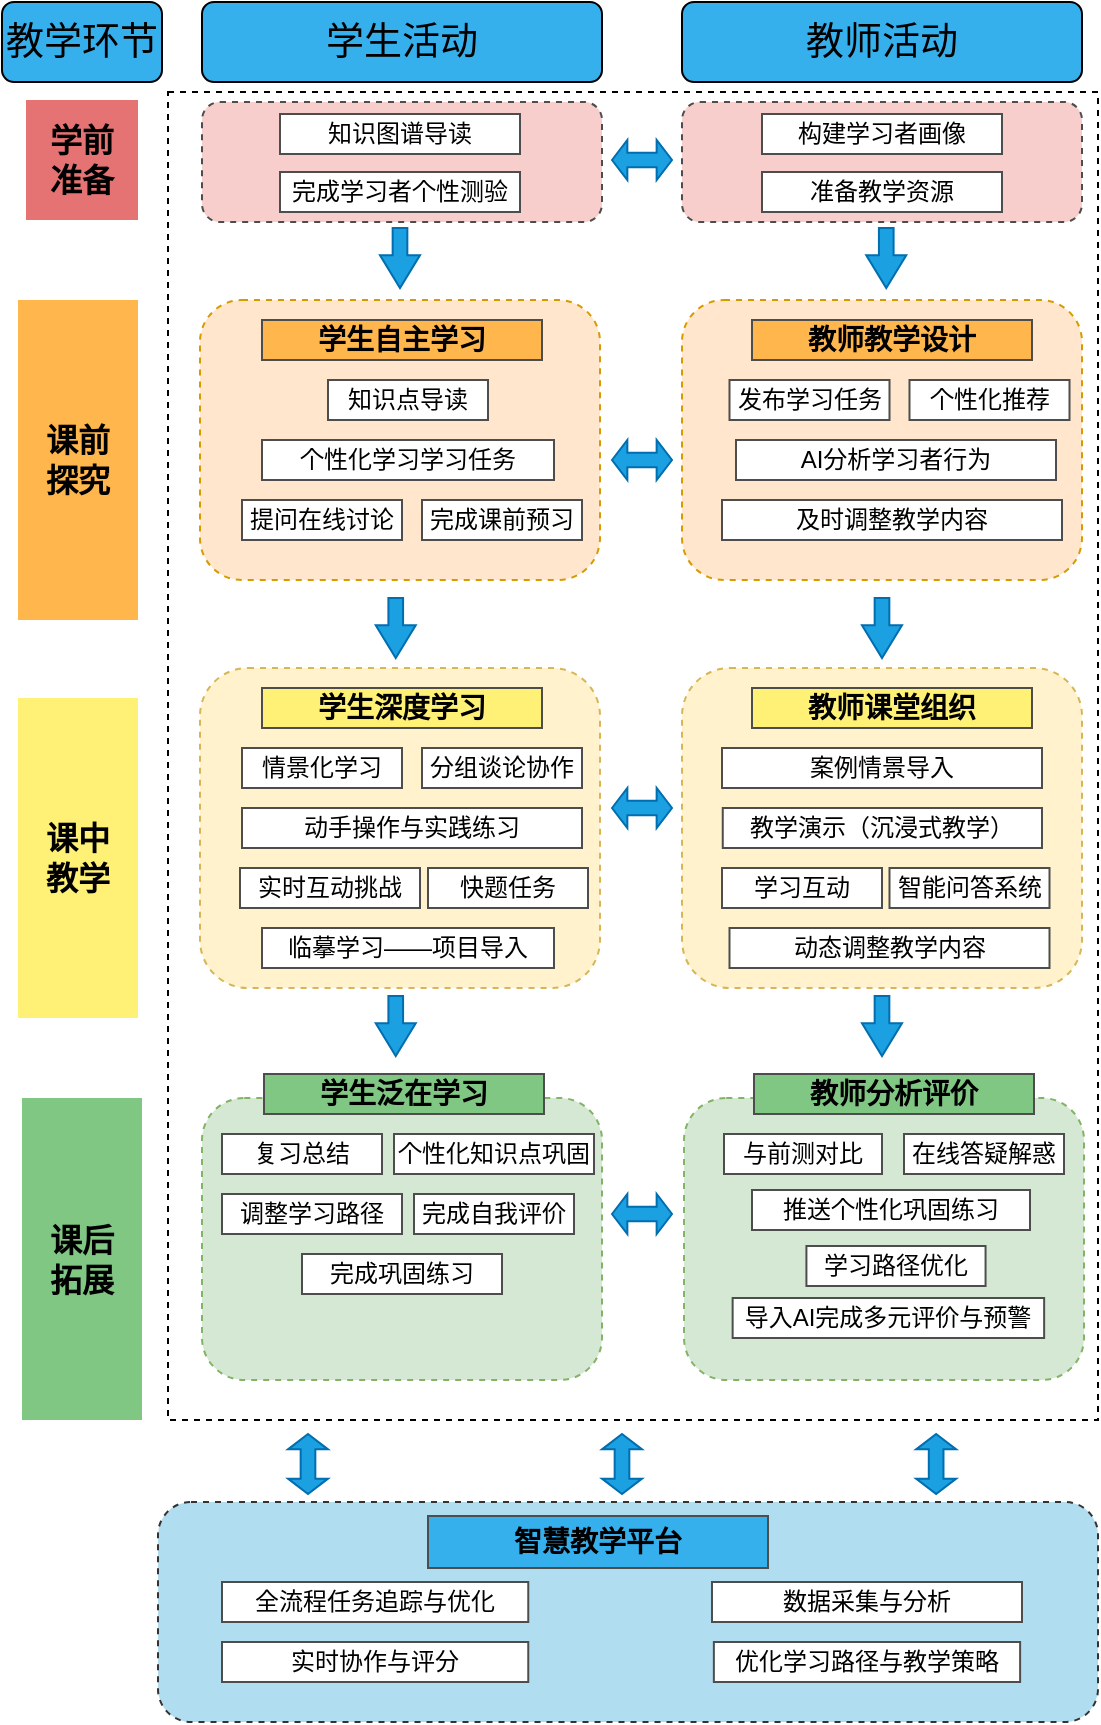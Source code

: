 <mxfile version="26.1.1">
  <diagram name="第 1 页" id="-nMJPA9WsmWQDxrl3pQ_">
    <mxGraphModel dx="1290" dy="653" grid="1" gridSize="10" guides="1" tooltips="1" connect="1" arrows="1" fold="1" page="1" pageScale="1" pageWidth="827" pageHeight="1169" math="0" shadow="0">
      <root>
        <mxCell id="0" />
        <mxCell id="1" parent="0" />
        <mxCell id="J8LCAEnsq7eVZJ1q0n39-1" value="" style="rounded=0;whiteSpace=wrap;html=1;dashed=1;" parent="1" vertex="1">
          <mxGeometry x="223" y="116" width="465" height="664" as="geometry" />
        </mxCell>
        <mxCell id="J8LCAEnsq7eVZJ1q0n39-2" value="&lt;font size=&quot;1&quot; color=&quot;#000000&quot;&gt;&lt;span style=&quot;font-size: 19px;&quot;&gt;教学环节&lt;/span&gt;&lt;/font&gt;" style="rounded=1;whiteSpace=wrap;html=1;fillColor=#36b0ec;fontColor=#ffffff;strokeColor=#000000;" parent="1" vertex="1">
          <mxGeometry x="140" y="71" width="80" height="40" as="geometry" />
        </mxCell>
        <mxCell id="J8LCAEnsq7eVZJ1q0n39-3" value="&lt;font size=&quot;1&quot; color=&quot;#000000&quot;&gt;&lt;span style=&quot;font-size: 19px;&quot;&gt;学生活动&lt;/span&gt;&lt;/font&gt;" style="rounded=1;whiteSpace=wrap;html=1;fillColor=#36b0ec;fontColor=#ffffff;strokeColor=#000000;" parent="1" vertex="1">
          <mxGeometry x="240" y="71" width="200" height="40" as="geometry" />
        </mxCell>
        <mxCell id="J8LCAEnsq7eVZJ1q0n39-4" value="&lt;font size=&quot;1&quot; color=&quot;#000000&quot;&gt;&lt;span style=&quot;font-size: 19px;&quot;&gt;教师活动&lt;/span&gt;&lt;/font&gt;" style="rounded=1;whiteSpace=wrap;html=1;fillColor=#36b0ec;fontColor=#ffffff;strokeColor=#000000;" parent="1" vertex="1">
          <mxGeometry x="480" y="71" width="200" height="40" as="geometry" />
        </mxCell>
        <mxCell id="J8LCAEnsq7eVZJ1q0n39-5" value="&lt;font style=&quot;font-size: 16px;&quot;&gt;&lt;b style=&quot;&quot;&gt;学前&lt;/b&gt;&lt;/font&gt;&lt;div style=&quot;font-size: 16px;&quot;&gt;&lt;font style=&quot;font-size: 16px;&quot;&gt;&lt;b style=&quot;&quot;&gt;准备&lt;/b&gt;&lt;/font&gt;&lt;/div&gt;" style="rounded=0;whiteSpace=wrap;html=1;fillColor=#e57373;strokeColor=none;" parent="1" vertex="1">
          <mxGeometry x="152" y="120" width="56" height="60" as="geometry" />
        </mxCell>
        <mxCell id="J8LCAEnsq7eVZJ1q0n39-6" value="&lt;span style=&quot;font-size: 16px;&quot;&gt;&lt;b&gt;课前&lt;/b&gt;&lt;/span&gt;&lt;div&gt;&lt;span style=&quot;font-size: 16px;&quot;&gt;&lt;b&gt;探究&lt;/b&gt;&lt;/span&gt;&lt;/div&gt;" style="rounded=0;whiteSpace=wrap;html=1;fillColor=#ffb74d;strokeColor=none;" parent="1" vertex="1">
          <mxGeometry x="148" y="220" width="60" height="160" as="geometry" />
        </mxCell>
        <mxCell id="J8LCAEnsq7eVZJ1q0n39-7" value="&lt;span style=&quot;font-size: 16px;&quot;&gt;&lt;b&gt;课中&lt;/b&gt;&lt;/span&gt;&lt;div&gt;&lt;span style=&quot;font-size: 16px;&quot;&gt;&lt;b&gt;教学&lt;/b&gt;&lt;/span&gt;&lt;/div&gt;" style="rounded=0;whiteSpace=wrap;html=1;fillColor=#fff176;strokeColor=none;" parent="1" vertex="1">
          <mxGeometry x="148" y="419" width="60" height="160" as="geometry" />
        </mxCell>
        <mxCell id="J8LCAEnsq7eVZJ1q0n39-8" value="&lt;span style=&quot;font-size: 16px;&quot;&gt;&lt;b&gt;课后&lt;/b&gt;&lt;/span&gt;&lt;div&gt;&lt;span style=&quot;font-size: 16px;&quot;&gt;&lt;b&gt;拓展&lt;/b&gt;&lt;/span&gt;&lt;/div&gt;" style="rounded=0;whiteSpace=wrap;html=1;fillColor=#81c784;strokeColor=none;" parent="1" vertex="1">
          <mxGeometry x="150" y="619" width="60" height="161" as="geometry" />
        </mxCell>
        <mxCell id="J8LCAEnsq7eVZJ1q0n39-9" value="" style="rounded=1;whiteSpace=wrap;html=1;fillColor=#f8cecc;strokeColor=#4D4D4D;dashed=1;" parent="1" vertex="1">
          <mxGeometry x="240" y="121" width="200" height="60" as="geometry" />
        </mxCell>
        <mxCell id="J8LCAEnsq7eVZJ1q0n39-10" value="" style="rounded=1;whiteSpace=wrap;html=1;fillColor=#f8cecc;strokeColor=#4D4D4D;dashed=1;" parent="1" vertex="1">
          <mxGeometry x="480" y="121" width="200" height="60" as="geometry" />
        </mxCell>
        <mxCell id="J8LCAEnsq7eVZJ1q0n39-11" value="知识图谱导读" style="rounded=0;whiteSpace=wrap;html=1;strokeWidth=1;strokeColor=#4D4D4D;" parent="1" vertex="1">
          <mxGeometry x="279" y="127" width="120" height="20" as="geometry" />
        </mxCell>
        <mxCell id="J8LCAEnsq7eVZJ1q0n39-12" value="完成学习者个性测验" style="rounded=0;whiteSpace=wrap;html=1;strokeWidth=1;strokeColor=#4D4D4D;" parent="1" vertex="1">
          <mxGeometry x="279" y="156" width="120" height="20" as="geometry" />
        </mxCell>
        <mxCell id="J8LCAEnsq7eVZJ1q0n39-13" value="构建学习者画像" style="rounded=0;whiteSpace=wrap;html=1;strokeWidth=1;strokeColor=#4D4D4D;" parent="1" vertex="1">
          <mxGeometry x="520" y="127" width="120" height="20" as="geometry" />
        </mxCell>
        <mxCell id="J8LCAEnsq7eVZJ1q0n39-14" value="准备教学资源" style="rounded=0;whiteSpace=wrap;html=1;strokeWidth=1;strokeColor=#4D4D4D;" parent="1" vertex="1">
          <mxGeometry x="520" y="156" width="120" height="20" as="geometry" />
        </mxCell>
        <mxCell id="J8LCAEnsq7eVZJ1q0n39-15" value="" style="rounded=1;whiteSpace=wrap;html=1;fillColor=#ffe6cc;strokeColor=#d79b00;dashed=1;" parent="1" vertex="1">
          <mxGeometry x="239" y="220" width="200" height="140" as="geometry" />
        </mxCell>
        <mxCell id="J8LCAEnsq7eVZJ1q0n39-16" value="知识点导读" style="rounded=0;whiteSpace=wrap;html=1;strokeColor=#4D4D4D;" parent="1" vertex="1">
          <mxGeometry x="303" y="260" width="80" height="20" as="geometry" />
        </mxCell>
        <mxCell id="J8LCAEnsq7eVZJ1q0n39-18" value="个性化学习学习任务" style="rounded=0;whiteSpace=wrap;html=1;strokeColor=#4D4D4D;" parent="1" vertex="1">
          <mxGeometry x="270" y="290" width="146" height="20" as="geometry" />
        </mxCell>
        <mxCell id="J8LCAEnsq7eVZJ1q0n39-19" value="提问在线讨论" style="rounded=0;whiteSpace=wrap;html=1;strokeColor=#4D4D4D;" parent="1" vertex="1">
          <mxGeometry x="260" y="320" width="80" height="20" as="geometry" />
        </mxCell>
        <mxCell id="J8LCAEnsq7eVZJ1q0n39-20" value="完成课前预习" style="rounded=0;whiteSpace=wrap;html=1;strokeColor=#4D4D4D;" parent="1" vertex="1">
          <mxGeometry x="350" y="320" width="80" height="20" as="geometry" />
        </mxCell>
        <mxCell id="J8LCAEnsq7eVZJ1q0n39-22" value="" style="rounded=1;whiteSpace=wrap;html=1;fillColor=#ffe6cc;strokeColor=#d79b00;dashed=1;" parent="1" vertex="1">
          <mxGeometry x="480" y="220" width="200" height="140" as="geometry" />
        </mxCell>
        <mxCell id="J8LCAEnsq7eVZJ1q0n39-23" value="发布学习任务" style="rounded=0;whiteSpace=wrap;html=1;strokeColor=#4D4D4D;" parent="1" vertex="1">
          <mxGeometry x="503.75" y="260" width="80" height="20" as="geometry" />
        </mxCell>
        <mxCell id="J8LCAEnsq7eVZJ1q0n39-24" value="及时调整教学内容" style="rounded=0;whiteSpace=wrap;html=1;strokeColor=#4D4D4D;" parent="1" vertex="1">
          <mxGeometry x="500" y="320" width="170" height="20" as="geometry" />
        </mxCell>
        <mxCell id="J8LCAEnsq7eVZJ1q0n39-25" value="AI分析学习者行为" style="rounded=0;whiteSpace=wrap;html=1;strokeColor=#4D4D4D;" parent="1" vertex="1">
          <mxGeometry x="507" y="290" width="160" height="20" as="geometry" />
        </mxCell>
        <mxCell id="J8LCAEnsq7eVZJ1q0n39-26" value="个性化推荐" style="rounded=0;whiteSpace=wrap;html=1;strokeColor=#4D4D4D;" parent="1" vertex="1">
          <mxGeometry x="593.75" y="260" width="80" height="20" as="geometry" />
        </mxCell>
        <mxCell id="J8LCAEnsq7eVZJ1q0n39-28" value="&lt;b style=&quot;&quot;&gt;&lt;font style=&quot;font-size: 14px;&quot;&gt;学生自主学习&lt;/font&gt;&lt;/b&gt;" style="rounded=0;whiteSpace=wrap;html=1;fillColor=#ffb74d;strokeColor=#4D4D4D;" parent="1" vertex="1">
          <mxGeometry x="270" y="230" width="140" height="20" as="geometry" />
        </mxCell>
        <mxCell id="J8LCAEnsq7eVZJ1q0n39-29" value="&lt;b style=&quot;&quot;&gt;&lt;font style=&quot;font-size: 14px;&quot;&gt;教师教学设计&lt;/font&gt;&lt;/b&gt;" style="rounded=0;whiteSpace=wrap;html=1;fillColor=#ffb74d;strokeColor=#4D4D4D;" parent="1" vertex="1">
          <mxGeometry x="515" y="230" width="140" height="20" as="geometry" />
        </mxCell>
        <mxCell id="J8LCAEnsq7eVZJ1q0n39-30" value="" style="rounded=1;whiteSpace=wrap;html=1;fillColor=#fff2cc;strokeColor=#d6b656;dashed=1;" parent="1" vertex="1">
          <mxGeometry x="239" y="404" width="200" height="160" as="geometry" />
        </mxCell>
        <mxCell id="J8LCAEnsq7eVZJ1q0n39-31" value="情景化学习" style="rounded=0;whiteSpace=wrap;html=1;strokeColor=#4D4D4D;" parent="1" vertex="1">
          <mxGeometry x="260" y="444" width="80" height="20" as="geometry" />
        </mxCell>
        <mxCell id="J8LCAEnsq7eVZJ1q0n39-32" value="动手操作与实践练习" style="rounded=0;whiteSpace=wrap;html=1;strokeColor=#4D4D4D;" parent="1" vertex="1">
          <mxGeometry x="260" y="474" width="170" height="20" as="geometry" />
        </mxCell>
        <mxCell id="J8LCAEnsq7eVZJ1q0n39-33" value="分组谈论协作" style="rounded=0;whiteSpace=wrap;html=1;strokeColor=#4D4D4D;" parent="1" vertex="1">
          <mxGeometry x="350" y="444" width="80" height="20" as="geometry" />
        </mxCell>
        <mxCell id="J8LCAEnsq7eVZJ1q0n39-34" value="实时互动挑战" style="rounded=0;whiteSpace=wrap;html=1;strokeColor=#4D4D4D;" parent="1" vertex="1">
          <mxGeometry x="259" y="504" width="90" height="20" as="geometry" />
        </mxCell>
        <mxCell id="J8LCAEnsq7eVZJ1q0n39-35" value="快题任务" style="rounded=0;whiteSpace=wrap;html=1;strokeColor=#4D4D4D;" parent="1" vertex="1">
          <mxGeometry x="353" y="504" width="80" height="20" as="geometry" />
        </mxCell>
        <mxCell id="J8LCAEnsq7eVZJ1q0n39-36" value="临摹学习——项目导入" style="rounded=0;whiteSpace=wrap;html=1;strokeColor=#4D4D4D;" parent="1" vertex="1">
          <mxGeometry x="270" y="534" width="146" height="20" as="geometry" />
        </mxCell>
        <mxCell id="J8LCAEnsq7eVZJ1q0n39-37" value="" style="rounded=1;whiteSpace=wrap;html=1;fillColor=#fff2cc;strokeColor=#d6b656;dashed=1;" parent="1" vertex="1">
          <mxGeometry x="480" y="404" width="200" height="160" as="geometry" />
        </mxCell>
        <mxCell id="J8LCAEnsq7eVZJ1q0n39-38" value="学习互动" style="rounded=0;whiteSpace=wrap;html=1;strokeColor=#4D4D4D;" parent="1" vertex="1">
          <mxGeometry x="500" y="504" width="80" height="20" as="geometry" />
        </mxCell>
        <mxCell id="J8LCAEnsq7eVZJ1q0n39-39" value="教学演示（沉浸式教学）" style="rounded=0;whiteSpace=wrap;html=1;strokeColor=#4D4D4D;" parent="1" vertex="1">
          <mxGeometry x="500.38" y="474" width="159.62" height="20" as="geometry" />
        </mxCell>
        <mxCell id="J8LCAEnsq7eVZJ1q0n39-40" value="案例情景导入" style="rounded=0;whiteSpace=wrap;html=1;strokeColor=#4D4D4D;" parent="1" vertex="1">
          <mxGeometry x="500" y="444" width="160" height="20" as="geometry" />
        </mxCell>
        <mxCell id="J8LCAEnsq7eVZJ1q0n39-41" value="智能问答系统" style="rounded=0;whiteSpace=wrap;html=1;strokeColor=#4D4D4D;" parent="1" vertex="1">
          <mxGeometry x="583.75" y="504" width="80" height="20" as="geometry" />
        </mxCell>
        <mxCell id="J8LCAEnsq7eVZJ1q0n39-42" value="&lt;b style=&quot;&quot;&gt;&lt;font style=&quot;font-size: 14px;&quot;&gt;学生深度学习&lt;/font&gt;&lt;/b&gt;" style="rounded=0;whiteSpace=wrap;html=1;fillColor=#FFF176;strokeColor=#4D4D4D;" parent="1" vertex="1">
          <mxGeometry x="270" y="414" width="140" height="20" as="geometry" />
        </mxCell>
        <mxCell id="J8LCAEnsq7eVZJ1q0n39-43" value="&lt;b style=&quot;&quot;&gt;&lt;font style=&quot;font-size: 14px;&quot;&gt;教师课堂组织&lt;/font&gt;&lt;/b&gt;" style="rounded=0;whiteSpace=wrap;html=1;fillColor=#FFF176;strokeColor=#4D4D4D;" parent="1" vertex="1">
          <mxGeometry x="515" y="414" width="140" height="20" as="geometry" />
        </mxCell>
        <mxCell id="J8LCAEnsq7eVZJ1q0n39-44" value="" style="rounded=1;whiteSpace=wrap;html=1;fillColor=#d5e8d4;strokeColor=#82b366;dashed=1;" parent="1" vertex="1">
          <mxGeometry x="240" y="619" width="200" height="141" as="geometry" />
        </mxCell>
        <mxCell id="J8LCAEnsq7eVZJ1q0n39-45" value="复习总结" style="rounded=0;whiteSpace=wrap;html=1;strokeColor=#4D4D4D;" parent="1" vertex="1">
          <mxGeometry x="250" y="637" width="80" height="20" as="geometry" />
        </mxCell>
        <mxCell id="J8LCAEnsq7eVZJ1q0n39-46" value="完成巩固练习" style="rounded=0;whiteSpace=wrap;html=1;strokeColor=#4D4D4D;" parent="1" vertex="1">
          <mxGeometry x="290" y="697" width="100" height="20" as="geometry" />
        </mxCell>
        <mxCell id="J8LCAEnsq7eVZJ1q0n39-47" value="个性化知识点巩固" style="rounded=0;whiteSpace=wrap;html=1;strokeColor=#4D4D4D;" parent="1" vertex="1">
          <mxGeometry x="336" y="637" width="100" height="20" as="geometry" />
        </mxCell>
        <mxCell id="J8LCAEnsq7eVZJ1q0n39-49" value="调整学习路径" style="rounded=0;whiteSpace=wrap;html=1;strokeColor=#4D4D4D;" parent="1" vertex="1">
          <mxGeometry x="250" y="667" width="90" height="20" as="geometry" />
        </mxCell>
        <mxCell id="J8LCAEnsq7eVZJ1q0n39-51" value="" style="rounded=1;whiteSpace=wrap;html=1;fillColor=#d5e8d4;strokeColor=#82b366;dashed=1;" parent="1" vertex="1">
          <mxGeometry x="481" y="619" width="200" height="141" as="geometry" />
        </mxCell>
        <mxCell id="J8LCAEnsq7eVZJ1q0n39-52" value="推送个性化巩固练习" style="rounded=0;whiteSpace=wrap;html=1;strokeColor=#4D4D4D;" parent="1" vertex="1">
          <mxGeometry x="515" y="665" width="139" height="20" as="geometry" />
        </mxCell>
        <mxCell id="J8LCAEnsq7eVZJ1q0n39-54" value="与前测对比" style="rounded=0;whiteSpace=wrap;html=1;strokeColor=#4D4D4D;" parent="1" vertex="1">
          <mxGeometry x="501" y="637" width="79" height="20" as="geometry" />
        </mxCell>
        <mxCell id="J8LCAEnsq7eVZJ1q0n39-55" value="在线答疑解惑" style="rounded=0;whiteSpace=wrap;html=1;strokeColor=#4D4D4D;" parent="1" vertex="1">
          <mxGeometry x="591" y="637" width="80" height="20" as="geometry" />
        </mxCell>
        <mxCell id="J8LCAEnsq7eVZJ1q0n39-56" value="&lt;b style=&quot;&quot;&gt;&lt;font style=&quot;font-size: 14px;&quot;&gt;学生泛在学习&lt;/font&gt;&lt;/b&gt;" style="rounded=0;whiteSpace=wrap;html=1;fillColor=#81C784;strokeColor=#4D4D4D;" parent="1" vertex="1">
          <mxGeometry x="271" y="607" width="140" height="20" as="geometry" />
        </mxCell>
        <mxCell id="J8LCAEnsq7eVZJ1q0n39-57" value="&lt;b style=&quot;&quot;&gt;&lt;font style=&quot;font-size: 14px;&quot;&gt;教师分析评价&lt;/font&gt;&lt;/b&gt;" style="rounded=0;whiteSpace=wrap;html=1;fillColor=#81C784;strokeColor=#4D4D4D;" parent="1" vertex="1">
          <mxGeometry x="516" y="607" width="140" height="20" as="geometry" />
        </mxCell>
        <mxCell id="J8LCAEnsq7eVZJ1q0n39-58" value="完成自我评价" style="rounded=0;whiteSpace=wrap;html=1;strokeColor=#4D4D4D;" parent="1" vertex="1">
          <mxGeometry x="346" y="667" width="80" height="20" as="geometry" />
        </mxCell>
        <mxCell id="J8LCAEnsq7eVZJ1q0n39-60" value="学习路径优化" style="rounded=0;whiteSpace=wrap;html=1;strokeColor=#4D4D4D;" parent="1" vertex="1">
          <mxGeometry x="542.21" y="693" width="89.57" height="20" as="geometry" />
        </mxCell>
        <mxCell id="J8LCAEnsq7eVZJ1q0n39-61" value="导入AI完成多元评价与预警" style="rounded=0;whiteSpace=wrap;html=1;strokeColor=#4D4D4D;" parent="1" vertex="1">
          <mxGeometry x="505.32" y="719" width="155.75" height="20" as="geometry" />
        </mxCell>
        <mxCell id="J8LCAEnsq7eVZJ1q0n39-62" value="" style="shape=singleArrow;direction=south;whiteSpace=wrap;html=1;fillColor=#1ba1e2;fontColor=#ffffff;strokeColor=#006EAF;arrowWidth=0.367;arrowSize=0.544;" parent="1" vertex="1">
          <mxGeometry x="329" y="184" width="20" height="30" as="geometry" />
        </mxCell>
        <mxCell id="J8LCAEnsq7eVZJ1q0n39-63" value="" style="shape=singleArrow;direction=south;whiteSpace=wrap;html=1;fillColor=#1ba1e2;fontColor=#ffffff;strokeColor=#006EAF;arrowWidth=0.367;arrowSize=0.544;" parent="1" vertex="1">
          <mxGeometry x="572.13" y="184" width="20" height="30" as="geometry" />
        </mxCell>
        <mxCell id="J8LCAEnsq7eVZJ1q0n39-64" value="" style="shape=singleArrow;direction=south;whiteSpace=wrap;html=1;fillColor=#1ba1e2;fontColor=#ffffff;strokeColor=#006EAF;arrowWidth=0.367;arrowSize=0.544;" parent="1" vertex="1">
          <mxGeometry x="326.87" y="369" width="20" height="30" as="geometry" />
        </mxCell>
        <mxCell id="J8LCAEnsq7eVZJ1q0n39-65" value="" style="shape=singleArrow;direction=south;whiteSpace=wrap;html=1;fillColor=#1ba1e2;fontColor=#ffffff;strokeColor=#006EAF;arrowWidth=0.367;arrowSize=0.544;" parent="1" vertex="1">
          <mxGeometry x="570" y="369" width="20" height="30" as="geometry" />
        </mxCell>
        <mxCell id="J8LCAEnsq7eVZJ1q0n39-66" value="" style="shape=singleArrow;direction=south;whiteSpace=wrap;html=1;fillColor=#1ba1e2;fontColor=#ffffff;strokeColor=#006EAF;arrowWidth=0.367;arrowSize=0.544;" parent="1" vertex="1">
          <mxGeometry x="326.87" y="568" width="20" height="30" as="geometry" />
        </mxCell>
        <mxCell id="J8LCAEnsq7eVZJ1q0n39-67" value="" style="shape=singleArrow;direction=south;whiteSpace=wrap;html=1;fillColor=#1ba1e2;fontColor=#ffffff;strokeColor=#006EAF;arrowWidth=0.367;arrowSize=0.544;" parent="1" vertex="1">
          <mxGeometry x="570" y="568" width="20" height="30" as="geometry" />
        </mxCell>
        <mxCell id="J8LCAEnsq7eVZJ1q0n39-68" value="" style="shape=doubleArrow;whiteSpace=wrap;html=1;arrowWidth=0.367;arrowSize=0.256;fillColor=#1ba1e2;fontColor=#ffffff;strokeColor=#006EAF;" parent="1" vertex="1">
          <mxGeometry x="445" y="290" width="30" height="20" as="geometry" />
        </mxCell>
        <mxCell id="J8LCAEnsq7eVZJ1q0n39-69" value="" style="shape=doubleArrow;whiteSpace=wrap;html=1;arrowWidth=0.367;arrowSize=0.256;fillColor=#1ba1e2;fontColor=#ffffff;strokeColor=#006EAF;" parent="1" vertex="1">
          <mxGeometry x="445" y="464" width="30" height="20" as="geometry" />
        </mxCell>
        <mxCell id="J8LCAEnsq7eVZJ1q0n39-70" value="" style="shape=doubleArrow;whiteSpace=wrap;html=1;arrowWidth=0.367;arrowSize=0.256;fillColor=#1ba1e2;fontColor=#ffffff;strokeColor=#006EAF;" parent="1" vertex="1">
          <mxGeometry x="445" y="667" width="30" height="20" as="geometry" />
        </mxCell>
        <mxCell id="J8LCAEnsq7eVZJ1q0n39-75" value="" style="shape=doubleArrow;whiteSpace=wrap;html=1;arrowWidth=0.367;arrowSize=0.256;fillColor=#1ba1e2;fontColor=#ffffff;strokeColor=#006EAF;" parent="1" vertex="1">
          <mxGeometry x="445" y="140" width="30" height="20" as="geometry" />
        </mxCell>
        <mxCell id="J8LCAEnsq7eVZJ1q0n39-76" value="" style="rounded=1;whiteSpace=wrap;html=1;fillColor=#b1ddf0;strokeColor=#333333;dashed=1;" parent="1" vertex="1">
          <mxGeometry x="218" y="821" width="470" height="110" as="geometry" />
        </mxCell>
        <mxCell id="J8LCAEnsq7eVZJ1q0n39-77" value="全流程任务追踪与优化" style="rounded=0;whiteSpace=wrap;html=1;strokeColor=#4D4D4D;" parent="1" vertex="1">
          <mxGeometry x="250" y="861" width="153.13" height="20" as="geometry" />
        </mxCell>
        <mxCell id="J8LCAEnsq7eVZJ1q0n39-78" value="实时协作与评分" style="rounded=0;whiteSpace=wrap;html=1;strokeColor=#4D4D4D;" parent="1" vertex="1">
          <mxGeometry x="250" y="891" width="153.13" height="20" as="geometry" />
        </mxCell>
        <mxCell id="J8LCAEnsq7eVZJ1q0n39-79" value="数据采集与分析" style="rounded=0;whiteSpace=wrap;html=1;strokeColor=#4D4D4D;" parent="1" vertex="1">
          <mxGeometry x="495" y="861" width="155" height="20" as="geometry" />
        </mxCell>
        <mxCell id="J8LCAEnsq7eVZJ1q0n39-81" value="动态调整教学内容" style="rounded=0;whiteSpace=wrap;html=1;strokeColor=#4D4D4D;" parent="1" vertex="1">
          <mxGeometry x="503.75" y="534" width="160" height="20" as="geometry" />
        </mxCell>
        <mxCell id="J8LCAEnsq7eVZJ1q0n39-82" value="优化学习路径与教学策略" style="rounded=0;whiteSpace=wrap;html=1;strokeColor=#4D4D4D;" parent="1" vertex="1">
          <mxGeometry x="495.93" y="891" width="153.13" height="20" as="geometry" />
        </mxCell>
        <mxCell id="J8LCAEnsq7eVZJ1q0n39-83" value="&lt;span style=&quot;font-size: 14px;&quot;&gt;&lt;b&gt;智慧教学平台&lt;/b&gt;&lt;/span&gt;" style="rounded=0;whiteSpace=wrap;html=1;fillColor=#36b0ec;strokeColor=#4D4D4D;" parent="1" vertex="1">
          <mxGeometry x="353" y="828" width="170" height="26" as="geometry" />
        </mxCell>
        <mxCell id="J8LCAEnsq7eVZJ1q0n39-85" value="" style="shape=doubleArrow;whiteSpace=wrap;html=1;arrowWidth=0.367;arrowSize=0.256;fillColor=#1ba1e2;fontColor=#ffffff;strokeColor=#006EAF;direction=south;" parent="1" vertex="1">
          <mxGeometry x="283" y="787" width="20" height="30" as="geometry" />
        </mxCell>
        <mxCell id="J8LCAEnsq7eVZJ1q0n39-86" value="" style="shape=doubleArrow;whiteSpace=wrap;html=1;arrowWidth=0.367;arrowSize=0.256;fillColor=#1ba1e2;fontColor=#ffffff;strokeColor=#006EAF;direction=south;" parent="1" vertex="1">
          <mxGeometry x="440" y="787" width="20" height="30" as="geometry" />
        </mxCell>
        <mxCell id="J8LCAEnsq7eVZJ1q0n39-87" value="" style="shape=doubleArrow;whiteSpace=wrap;html=1;arrowWidth=0.367;arrowSize=0.256;fillColor=#1ba1e2;fontColor=#ffffff;strokeColor=#006EAF;direction=south;" parent="1" vertex="1">
          <mxGeometry x="597.07" y="787" width="20" height="30" as="geometry" />
        </mxCell>
      </root>
    </mxGraphModel>
  </diagram>
</mxfile>
